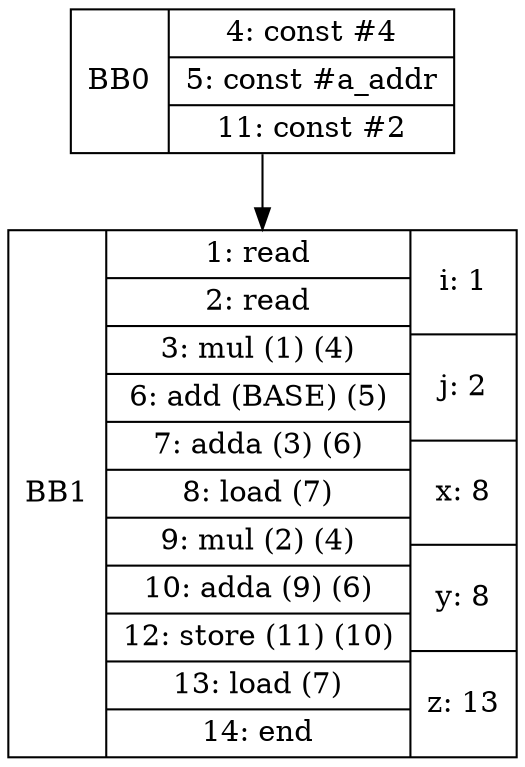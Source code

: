 digraph G {
bb0 [shape=record, label="<b>BB0 | {4: const #4|5: const #a_addr|11: const #2}"];
bb1 [shape=record, label="<b>BB1 | {1: read|2: read|3: mul (1) (4)|6: add (BASE) (5)|7: adda (3) (6)|8: load (7)|9: mul (2) (4)|10: adda (9) (6)|12: store (11) (10)|13: load (7)|14: end}| {i: 1 | j: 2 | x: 8 | y: 8 | z: 13}"];
bb0:s -> bb1:n ;
}